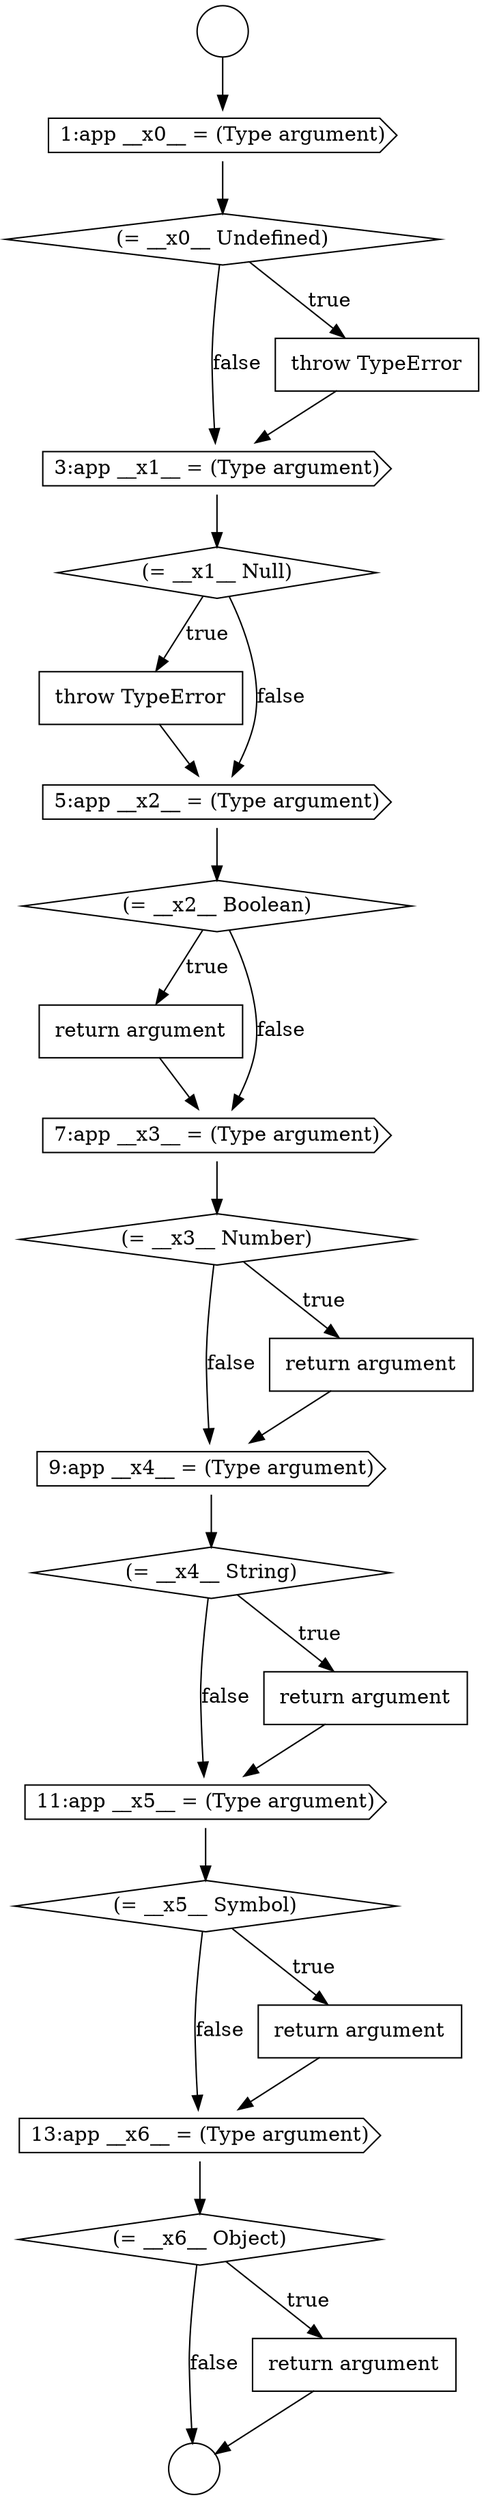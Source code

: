 digraph {
  node0 [shape=circle label=" " color="black" fillcolor="white" style=filled]
  node5 [shape=cds, label=<<font color="black">3:app __x1__ = (Type argument)</font>> color="black" fillcolor="white" style=filled]
  node10 [shape=none, margin=0, label=<<font color="black">
    <table border="0" cellborder="1" cellspacing="0" cellpadding="10">
      <tr><td align="left">return argument</td></tr>
    </table>
  </font>> color="black" fillcolor="white" style=filled]
  node14 [shape=cds, label=<<font color="black">9:app __x4__ = (Type argument)</font>> color="black" fillcolor="white" style=filled]
  node20 [shape=cds, label=<<font color="black">13:app __x6__ = (Type argument)</font>> color="black" fillcolor="white" style=filled]
  node1 [shape=circle label=" " color="black" fillcolor="white" style=filled]
  node6 [shape=diamond, label=<<font color="black">(= __x1__ Null)</font>> color="black" fillcolor="white" style=filled]
  node21 [shape=diamond, label=<<font color="black">(= __x6__ Object)</font>> color="black" fillcolor="white" style=filled]
  node9 [shape=diamond, label=<<font color="black">(= __x2__ Boolean)</font>> color="black" fillcolor="white" style=filled]
  node13 [shape=none, margin=0, label=<<font color="black">
    <table border="0" cellborder="1" cellspacing="0" cellpadding="10">
      <tr><td align="left">return argument</td></tr>
    </table>
  </font>> color="black" fillcolor="white" style=filled]
  node2 [shape=cds, label=<<font color="black">1:app __x0__ = (Type argument)</font>> color="black" fillcolor="white" style=filled]
  node17 [shape=cds, label=<<font color="black">11:app __x5__ = (Type argument)</font>> color="black" fillcolor="white" style=filled]
  node22 [shape=none, margin=0, label=<<font color="black">
    <table border="0" cellborder="1" cellspacing="0" cellpadding="10">
      <tr><td align="left">return argument</td></tr>
    </table>
  </font>> color="black" fillcolor="white" style=filled]
  node12 [shape=diamond, label=<<font color="black">(= __x3__ Number)</font>> color="black" fillcolor="white" style=filled]
  node7 [shape=none, margin=0, label=<<font color="black">
    <table border="0" cellborder="1" cellspacing="0" cellpadding="10">
      <tr><td align="left">throw TypeError</td></tr>
    </table>
  </font>> color="black" fillcolor="white" style=filled]
  node3 [shape=diamond, label=<<font color="black">(= __x0__ Undefined)</font>> color="black" fillcolor="white" style=filled]
  node18 [shape=diamond, label=<<font color="black">(= __x5__ Symbol)</font>> color="black" fillcolor="white" style=filled]
  node16 [shape=none, margin=0, label=<<font color="black">
    <table border="0" cellborder="1" cellspacing="0" cellpadding="10">
      <tr><td align="left">return argument</td></tr>
    </table>
  </font>> color="black" fillcolor="white" style=filled]
  node11 [shape=cds, label=<<font color="black">7:app __x3__ = (Type argument)</font>> color="black" fillcolor="white" style=filled]
  node8 [shape=cds, label=<<font color="black">5:app __x2__ = (Type argument)</font>> color="black" fillcolor="white" style=filled]
  node19 [shape=none, margin=0, label=<<font color="black">
    <table border="0" cellborder="1" cellspacing="0" cellpadding="10">
      <tr><td align="left">return argument</td></tr>
    </table>
  </font>> color="black" fillcolor="white" style=filled]
  node4 [shape=none, margin=0, label=<<font color="black">
    <table border="0" cellborder="1" cellspacing="0" cellpadding="10">
      <tr><td align="left">throw TypeError</td></tr>
    </table>
  </font>> color="black" fillcolor="white" style=filled]
  node15 [shape=diamond, label=<<font color="black">(= __x4__ String)</font>> color="black" fillcolor="white" style=filled]
  node5 -> node6 [ color="black"]
  node0 -> node2 [ color="black"]
  node15 -> node16 [label=<<font color="black">true</font>> color="black"]
  node15 -> node17 [label=<<font color="black">false</font>> color="black"]
  node14 -> node15 [ color="black"]
  node10 -> node11 [ color="black"]
  node4 -> node5 [ color="black"]
  node8 -> node9 [ color="black"]
  node20 -> node21 [ color="black"]
  node17 -> node18 [ color="black"]
  node12 -> node13 [label=<<font color="black">true</font>> color="black"]
  node12 -> node14 [label=<<font color="black">false</font>> color="black"]
  node6 -> node7 [label=<<font color="black">true</font>> color="black"]
  node6 -> node8 [label=<<font color="black">false</font>> color="black"]
  node7 -> node8 [ color="black"]
  node2 -> node3 [ color="black"]
  node3 -> node4 [label=<<font color="black">true</font>> color="black"]
  node3 -> node5 [label=<<font color="black">false</font>> color="black"]
  node11 -> node12 [ color="black"]
  node9 -> node10 [label=<<font color="black">true</font>> color="black"]
  node9 -> node11 [label=<<font color="black">false</font>> color="black"]
  node19 -> node20 [ color="black"]
  node13 -> node14 [ color="black"]
  node16 -> node17 [ color="black"]
  node18 -> node19 [label=<<font color="black">true</font>> color="black"]
  node18 -> node20 [label=<<font color="black">false</font>> color="black"]
  node21 -> node22 [label=<<font color="black">true</font>> color="black"]
  node21 -> node1 [label=<<font color="black">false</font>> color="black"]
  node22 -> node1 [ color="black"]
}
